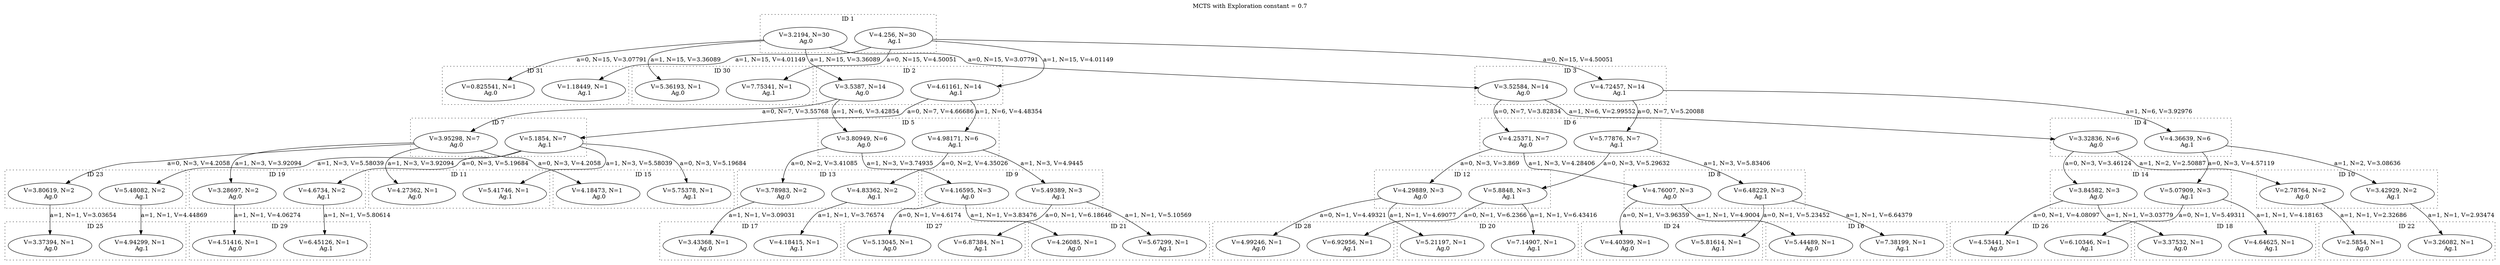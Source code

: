 digraph G {
label = "MCTS with Exploration constant = 0.7";
labelloc = "t";
subgraph cluster_node_1{
node1_0[label="V=3.2194, N=30 
 Ag.0"];
node1_1[label="V=4.256, N=30 
 Ag.1"];
label= "ID 1";
graph[style=dotted]; }
subgraph cluster_node_31{
node31_0[label="V=0.825541, N=1 
 Ag.0"];
node31_1[label="V=1.18449, N=1 
 Ag.1"];
label= "ID 31";
graph[style=dotted]; }
node1_0 -> node31_0[label="a=0, N=15, V=3.07791"];
node1_1 -> node31_1[label="a=1, N=15, V=4.01149"];
subgraph cluster_node_30{
node30_0[label="V=5.36193, N=1 
 Ag.0"];
node30_1[label="V=7.75341, N=1 
 Ag.1"];
label= "ID 30";
graph[style=dotted]; }
node1_0 -> node30_0[label="a=1, N=15, V=3.36089"];
node1_1 -> node30_1[label="a=0, N=15, V=4.50051"];
subgraph cluster_node_2{
node2_0[label="V=3.5387, N=14 
 Ag.0"];
node2_1[label="V=4.61161, N=14 
 Ag.1"];
label= "ID 2";
graph[style=dotted]; }
subgraph cluster_node_7{
node7_0[label="V=3.95298, N=7 
 Ag.0"];
node7_1[label="V=5.1854, N=7 
 Ag.1"];
label= "ID 7";
graph[style=dotted]; }
subgraph cluster_node_23{
node23_0[label="V=3.80619, N=2 
 Ag.0"];
node23_1[label="V=5.48082, N=2 
 Ag.1"];
label= "ID 23";
graph[style=dotted]; }
subgraph cluster_node_25{
node25_0[label="V=3.37394, N=1 
 Ag.0"];
node25_1[label="V=4.94299, N=1 
 Ag.1"];
label= "ID 25";
graph[style=dotted]; }
node23_0 -> node25_0[label="a=1, N=1, V=3.03654"];
node23_1 -> node25_1[label="a=1, N=1, V=4.44869"];
node7_0 -> node23_0[label="a=0, N=3, V=4.2058"];
node7_1 -> node23_1[label="a=1, N=3, V=5.58039"];
subgraph cluster_node_19{
node19_0[label="V=3.28697, N=2 
 Ag.0"];
node19_1[label="V=4.6734, N=2 
 Ag.1"];
label= "ID 19";
graph[style=dotted]; }
subgraph cluster_node_29{
node29_0[label="V=4.51416, N=1 
 Ag.0"];
node29_1[label="V=6.45126, N=1 
 Ag.1"];
label= "ID 29";
graph[style=dotted]; }
node19_0 -> node29_0[label="a=1, N=1, V=4.06274"];
node19_1 -> node29_1[label="a=1, N=1, V=5.80614"];
node7_0 -> node19_0[label="a=1, N=3, V=3.92094"];
node7_1 -> node19_1[label="a=0, N=3, V=5.19684"];
subgraph cluster_node_11{
node11_0[label="V=4.27362, N=1 
 Ag.0"];
node11_1[label="V=5.41746, N=1 
 Ag.1"];
label= "ID 11";
graph[style=dotted]; }
node7_0 -> node11_0[label="a=1, N=3, V=3.92094"];
node7_1 -> node11_1[label="a=1, N=3, V=5.58039"];
subgraph cluster_node_15{
node15_0[label="V=4.18473, N=1 
 Ag.0"];
node15_1[label="V=5.75378, N=1 
 Ag.1"];
label= "ID 15";
graph[style=dotted]; }
node7_0 -> node15_0[label="a=0, N=3, V=4.2058"];
node7_1 -> node15_1[label="a=0, N=3, V=5.19684"];
node2_0 -> node7_0[label="a=0, N=7, V=3.55768"];
node2_1 -> node7_1[label="a=0, N=7, V=4.66686"];
subgraph cluster_node_5{
node5_0[label="V=3.80949, N=6 
 Ag.0"];
node5_1[label="V=4.98171, N=6 
 Ag.1"];
label= "ID 5";
graph[style=dotted]; }
subgraph cluster_node_13{
node13_0[label="V=3.78983, N=2 
 Ag.0"];
node13_1[label="V=4.83362, N=2 
 Ag.1"];
label= "ID 13";
graph[style=dotted]; }
subgraph cluster_node_17{
node17_0[label="V=3.43368, N=1 
 Ag.0"];
node17_1[label="V=4.18415, N=1 
 Ag.1"];
label= "ID 17";
graph[style=dotted]; }
node13_0 -> node17_0[label="a=1, N=1, V=3.09031"];
node13_1 -> node17_1[label="a=1, N=1, V=3.76574"];
node5_0 -> node13_0[label="a=0, N=2, V=3.41085"];
node5_1 -> node13_1[label="a=0, N=2, V=4.35026"];
subgraph cluster_node_9{
node9_0[label="V=4.16595, N=3 
 Ag.0"];
node9_1[label="V=5.49389, N=3 
 Ag.1"];
label= "ID 9";
graph[style=dotted]; }
subgraph cluster_node_27{
node27_0[label="V=5.13045, N=1 
 Ag.0"];
node27_1[label="V=6.87384, N=1 
 Ag.1"];
label= "ID 27";
graph[style=dotted]; }
node9_0 -> node27_0[label="a=0, N=1, V=4.6174"];
node9_1 -> node27_1[label="a=0, N=1, V=6.18646"];
subgraph cluster_node_21{
node21_0[label="V=4.26085, N=1 
 Ag.0"];
node21_1[label="V=5.67299, N=1 
 Ag.1"];
label= "ID 21";
graph[style=dotted]; }
node9_0 -> node21_0[label="a=1, N=1, V=3.83476"];
node9_1 -> node21_1[label="a=1, N=1, V=5.10569"];
node5_0 -> node9_0[label="a=1, N=3, V=3.74935"];
node5_1 -> node9_1[label="a=1, N=3, V=4.9445"];
node2_0 -> node5_0[label="a=1, N=6, V=3.42854"];
node2_1 -> node5_1[label="a=1, N=6, V=4.48354"];
node1_0 -> node2_0[label="a=1, N=15, V=3.36089"];
node1_1 -> node2_1[label="a=1, N=15, V=4.01149"];
subgraph cluster_node_3{
node3_0[label="V=3.52584, N=14 
 Ag.0"];
node3_1[label="V=4.72457, N=14 
 Ag.1"];
label= "ID 3";
graph[style=dotted]; }
subgraph cluster_node_6{
node6_0[label="V=4.25371, N=7 
 Ag.0"];
node6_1[label="V=5.77876, N=7 
 Ag.1"];
label= "ID 6";
graph[style=dotted]; }
subgraph cluster_node_12{
node12_0[label="V=4.29889, N=3 
 Ag.0"];
node12_1[label="V=5.8848, N=3 
 Ag.1"];
label= "ID 12";
graph[style=dotted]; }
subgraph cluster_node_28{
node28_0[label="V=4.99246, N=1 
 Ag.0"];
node28_1[label="V=6.92956, N=1 
 Ag.1"];
label= "ID 28";
graph[style=dotted]; }
node12_0 -> node28_0[label="a=0, N=1, V=4.49321"];
node12_1 -> node28_1[label="a=0, N=1, V=6.2366"];
subgraph cluster_node_20{
node20_0[label="V=5.21197, N=1 
 Ag.0"];
node20_1[label="V=7.14907, N=1 
 Ag.1"];
label= "ID 20";
graph[style=dotted]; }
node12_0 -> node20_0[label="a=1, N=1, V=4.69077"];
node12_1 -> node20_1[label="a=1, N=1, V=6.43416"];
node6_0 -> node12_0[label="a=0, N=3, V=3.869"];
node6_1 -> node12_1[label="a=0, N=3, V=5.29632"];
subgraph cluster_node_8{
node8_0[label="V=4.76007, N=3 
 Ag.0"];
node8_1[label="V=6.48229, N=3 
 Ag.1"];
label= "ID 8";
graph[style=dotted]; }
subgraph cluster_node_24{
node24_0[label="V=4.40399, N=1 
 Ag.0"];
node24_1[label="V=5.81614, N=1 
 Ag.1"];
label= "ID 24";
graph[style=dotted]; }
node8_0 -> node24_0[label="a=0, N=1, V=3.96359"];
node8_1 -> node24_1[label="a=0, N=1, V=5.23452"];
subgraph cluster_node_16{
node16_0[label="V=5.44489, N=1 
 Ag.0"];
node16_1[label="V=7.38199, N=1 
 Ag.1"];
label= "ID 16";
graph[style=dotted]; }
node8_0 -> node16_0[label="a=1, N=1, V=4.9004"];
node8_1 -> node16_1[label="a=1, N=1, V=6.64379"];
node6_0 -> node8_0[label="a=1, N=3, V=4.28406"];
node6_1 -> node8_1[label="a=1, N=3, V=5.83406"];
node3_0 -> node6_0[label="a=0, N=7, V=3.82834"];
node3_1 -> node6_1[label="a=0, N=7, V=5.20088"];
subgraph cluster_node_4{
node4_0[label="V=3.32836, N=6 
 Ag.0"];
node4_1[label="V=4.36639, N=6 
 Ag.1"];
label= "ID 4";
graph[style=dotted]; }
subgraph cluster_node_14{
node14_0[label="V=3.84582, N=3 
 Ag.0"];
node14_1[label="V=5.07909, N=3 
 Ag.1"];
label= "ID 14";
graph[style=dotted]; }
subgraph cluster_node_26{
node26_0[label="V=4.53441, N=1 
 Ag.0"];
node26_1[label="V=6.10346, N=1 
 Ag.1"];
label= "ID 26";
graph[style=dotted]; }
node14_0 -> node26_0[label="a=0, N=1, V=4.08097"];
node14_1 -> node26_1[label="a=0, N=1, V=5.49311"];
subgraph cluster_node_18{
node18_0[label="V=3.37532, N=1 
 Ag.0"];
node18_1[label="V=4.64625, N=1 
 Ag.1"];
label= "ID 18";
graph[style=dotted]; }
node14_0 -> node18_0[label="a=1, N=1, V=3.03779"];
node14_1 -> node18_1[label="a=1, N=1, V=4.18163"];
node4_0 -> node14_0[label="a=0, N=3, V=3.46124"];
node4_1 -> node14_1[label="a=0, N=3, V=4.57119"];
subgraph cluster_node_10{
node10_0[label="V=2.78764, N=2 
 Ag.0"];
node10_1[label="V=3.42929, N=2 
 Ag.1"];
label= "ID 10";
graph[style=dotted]; }
subgraph cluster_node_22{
node22_0[label="V=2.5854, N=1 
 Ag.0"];
node22_1[label="V=3.26082, N=1 
 Ag.1"];
label= "ID 22";
graph[style=dotted]; }
node10_0 -> node22_0[label="a=1, N=1, V=2.32686"];
node10_1 -> node22_1[label="a=1, N=1, V=2.93474"];
node4_0 -> node10_0[label="a=1, N=2, V=2.50887"];
node4_1 -> node10_1[label="a=1, N=2, V=3.08636"];
node3_0 -> node4_0[label="a=1, N=6, V=2.99552"];
node3_1 -> node4_1[label="a=1, N=6, V=3.92976"];
node1_0 -> node3_0[label="a=0, N=15, V=3.07791"];
node1_1 -> node3_1[label="a=0, N=15, V=4.50051"];
}
